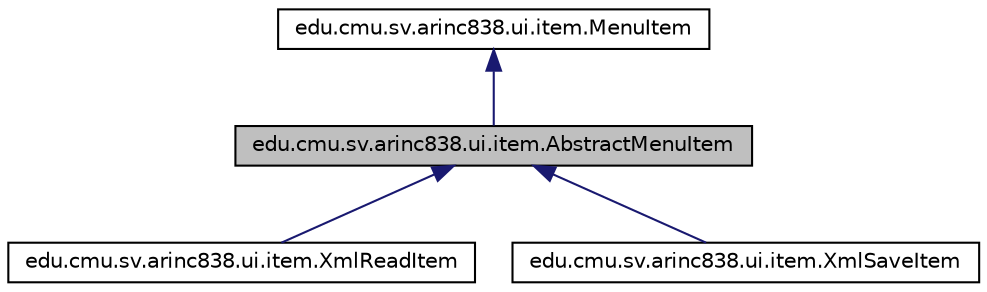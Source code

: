 digraph G
{
 // INTERACTIVE_SVG=YES
  edge [fontname="Helvetica",fontsize="10",labelfontname="Helvetica",labelfontsize="10"];
  node [fontname="Helvetica",fontsize="10",shape=record];
  Node1 [label="edu.cmu.sv.arinc838.ui.item.AbstractMenuItem",height=0.2,width=0.4,color="black", fillcolor="grey75", style="filled" fontcolor="black"];
  Node2 -> Node1 [dir="back",color="midnightblue",fontsize="10",style="solid",fontname="Helvetica"];
  Node2 [label="edu.cmu.sv.arinc838.ui.item.MenuItem",height=0.2,width=0.4,color="black", fillcolor="white", style="filled",URL="$interfaceedu_1_1cmu_1_1sv_1_1arinc838_1_1ui_1_1item_1_1_menu_item.html"];
  Node1 -> Node3 [dir="back",color="midnightblue",fontsize="10",style="solid",fontname="Helvetica"];
  Node3 [label="edu.cmu.sv.arinc838.ui.item.XmlReadItem",height=0.2,width=0.4,color="black", fillcolor="white", style="filled",URL="$classedu_1_1cmu_1_1sv_1_1arinc838_1_1ui_1_1item_1_1_xml_read_item.html"];
  Node1 -> Node4 [dir="back",color="midnightblue",fontsize="10",style="solid",fontname="Helvetica"];
  Node4 [label="edu.cmu.sv.arinc838.ui.item.XmlSaveItem",height=0.2,width=0.4,color="black", fillcolor="white", style="filled",URL="$classedu_1_1cmu_1_1sv_1_1arinc838_1_1ui_1_1item_1_1_xml_save_item.html"];
}
